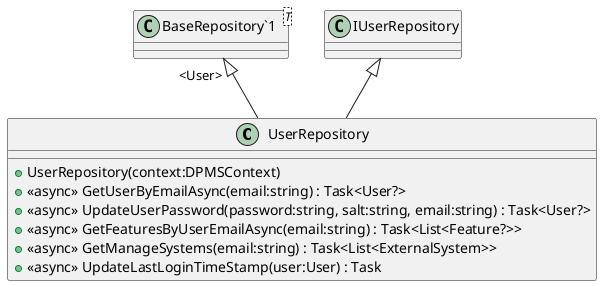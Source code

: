 @startuml
class UserRepository {
    + UserRepository(context:DPMSContext)
    + <<async>> GetUserByEmailAsync(email:string) : Task<User?>
    + <<async>> UpdateUserPassword(password:string, salt:string, email:string) : Task<User?>
    + <<async>> GetFeaturesByUserEmailAsync(email:string) : Task<List<Feature?>>
    + <<async>> GetManageSystems(email:string) : Task<List<ExternalSystem>>
    + <<async>> UpdateLastLoginTimeStamp(user:User) : Task
}
class "BaseRepository`1"<T> {
}
"BaseRepository`1" "<User>" <|-- UserRepository
IUserRepository <|-- UserRepository
@enduml
